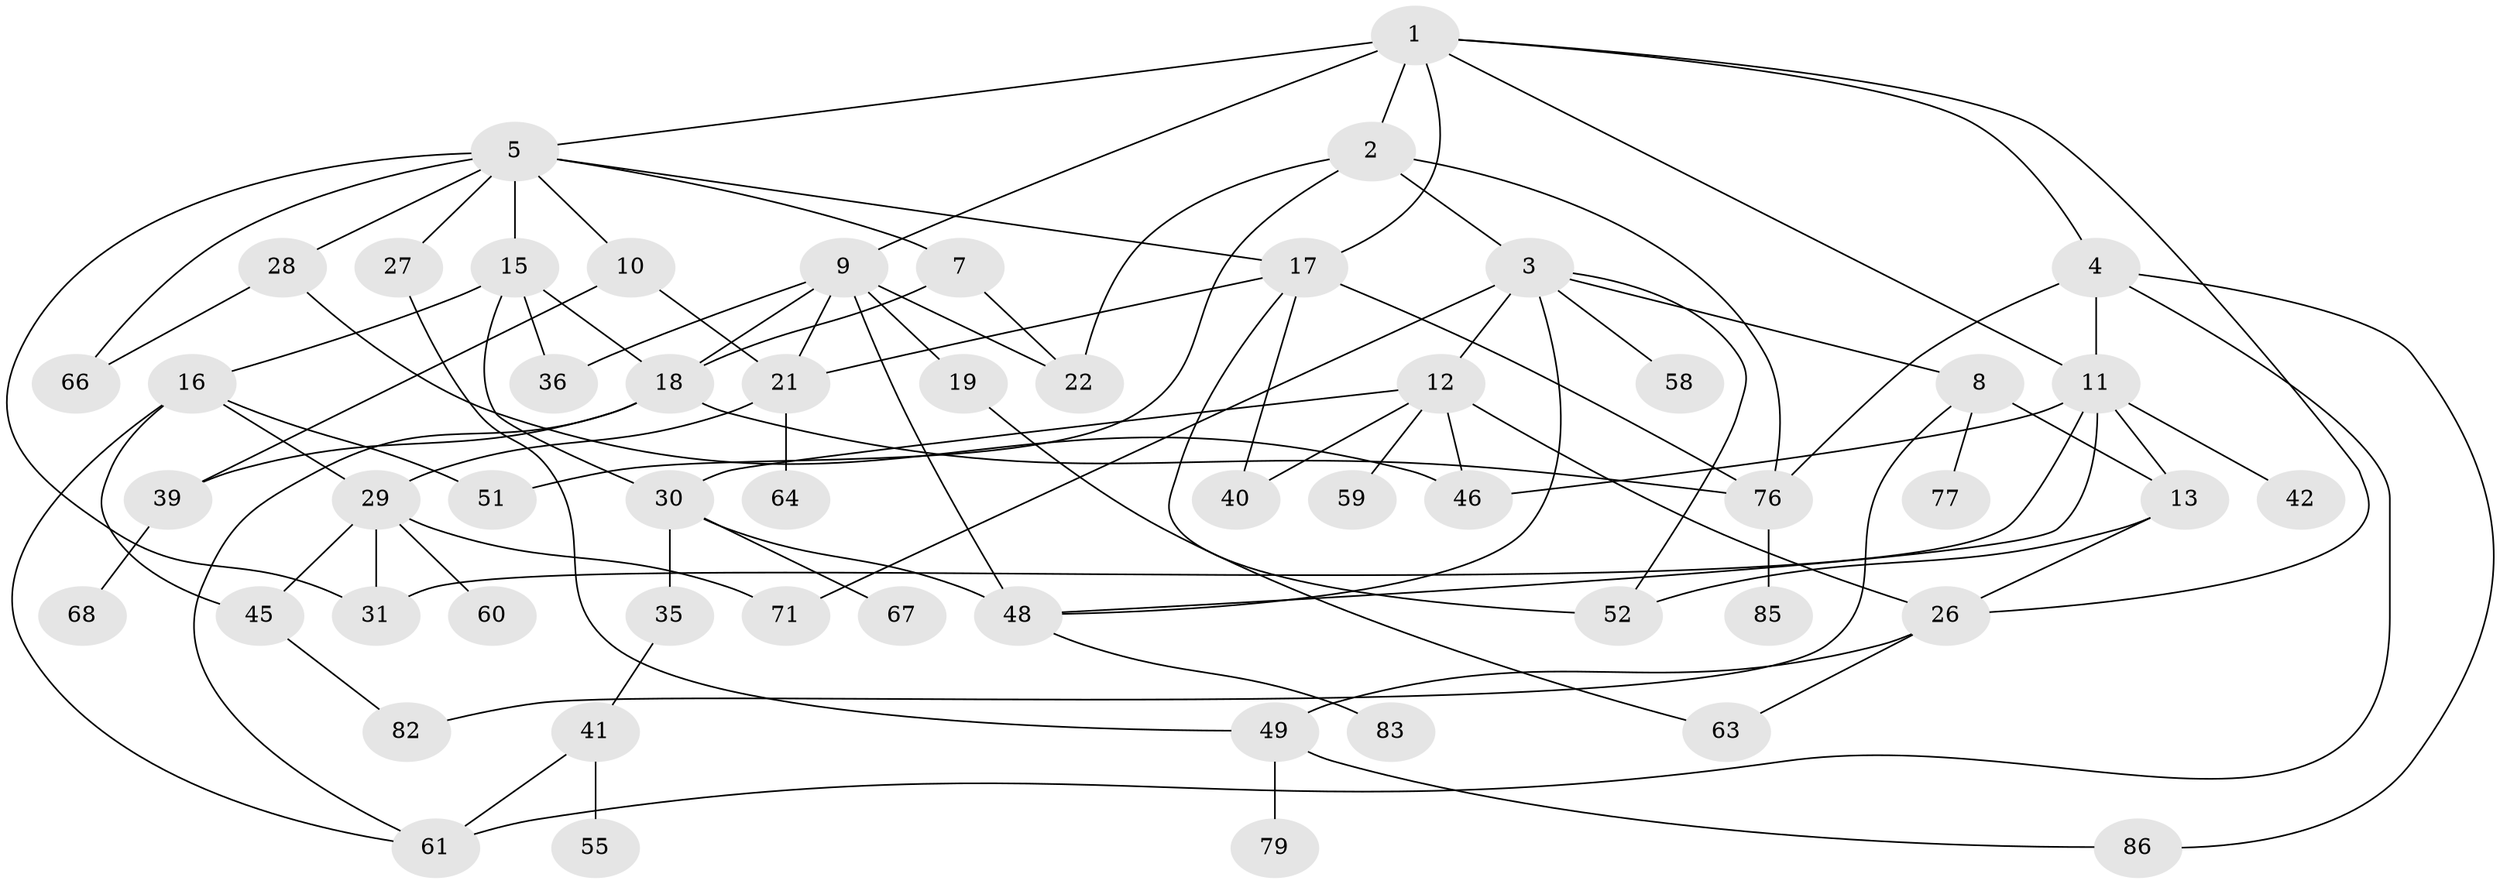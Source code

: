 // original degree distribution, {7: 0.023255813953488372, 5: 0.13953488372093023, 4: 0.1511627906976744, 9: 0.011627906976744186, 2: 0.313953488372093, 3: 0.18604651162790697, 1: 0.1744186046511628}
// Generated by graph-tools (version 1.1) at 2025/10/02/27/25 16:10:51]
// undirected, 55 vertices, 93 edges
graph export_dot {
graph [start="1"]
  node [color=gray90,style=filled];
  1 [super="+62"];
  2 [super="+33"];
  3 [super="+6"];
  4 [super="+25"];
  5 [super="+14"];
  7 [super="+78"];
  8 [super="+69"];
  9 [super="+32"];
  10 [super="+37"];
  11 [super="+20"];
  12 [super="+34"];
  13 [super="+53"];
  15 [super="+23"];
  16 [super="+54"];
  17 [super="+74"];
  18 [super="+56"];
  19;
  21 [super="+24"];
  22 [super="+72"];
  26 [super="+57"];
  27;
  28 [super="+38"];
  29 [super="+44"];
  30;
  31 [super="+73"];
  35;
  36;
  39 [super="+65"];
  40 [super="+75"];
  41 [super="+43"];
  42;
  45 [super="+80"];
  46 [super="+47"];
  48 [super="+50"];
  49 [super="+81"];
  51;
  52;
  55;
  58;
  59;
  60;
  61 [super="+84"];
  63;
  64;
  66 [super="+70"];
  67;
  68;
  71;
  76;
  77;
  79;
  82;
  83;
  85;
  86;
  1 -- 2 [weight=2];
  1 -- 4;
  1 -- 5;
  1 -- 9;
  1 -- 11;
  1 -- 26;
  1 -- 17;
  2 -- 3;
  2 -- 51;
  2 -- 76;
  2 -- 22;
  3 -- 12;
  3 -- 58;
  3 -- 52;
  3 -- 71;
  3 -- 8;
  3 -- 48;
  4 -- 76;
  4 -- 86;
  4 -- 61;
  4 -- 11;
  5 -- 7;
  5 -- 10;
  5 -- 15;
  5 -- 17;
  5 -- 27;
  5 -- 28;
  5 -- 31;
  5 -- 66;
  7 -- 18;
  7 -- 22;
  8 -- 13;
  8 -- 77;
  8 -- 82;
  9 -- 19;
  9 -- 21;
  9 -- 22;
  9 -- 36;
  9 -- 48;
  9 -- 18;
  10 -- 39;
  10 -- 21;
  11 -- 42;
  11 -- 46;
  11 -- 13;
  11 -- 48;
  11 -- 31 [weight=2];
  12 -- 46;
  12 -- 59;
  12 -- 40;
  12 -- 26;
  12 -- 30;
  13 -- 26;
  13 -- 52;
  15 -- 16;
  15 -- 18;
  15 -- 30;
  15 -- 36;
  16 -- 51;
  16 -- 61;
  16 -- 45;
  16 -- 29;
  17 -- 40;
  17 -- 52;
  17 -- 76;
  17 -- 21;
  18 -- 76;
  18 -- 39;
  18 -- 61;
  19 -- 63;
  21 -- 64;
  21 -- 29;
  26 -- 49;
  26 -- 63;
  27 -- 49;
  28 -- 66;
  28 -- 46;
  29 -- 60;
  29 -- 71;
  29 -- 45;
  29 -- 31;
  30 -- 35;
  30 -- 67;
  30 -- 48;
  35 -- 41;
  39 -- 68;
  41 -- 61;
  41 -- 55;
  45 -- 82;
  48 -- 83;
  49 -- 79;
  49 -- 86;
  76 -- 85;
}
